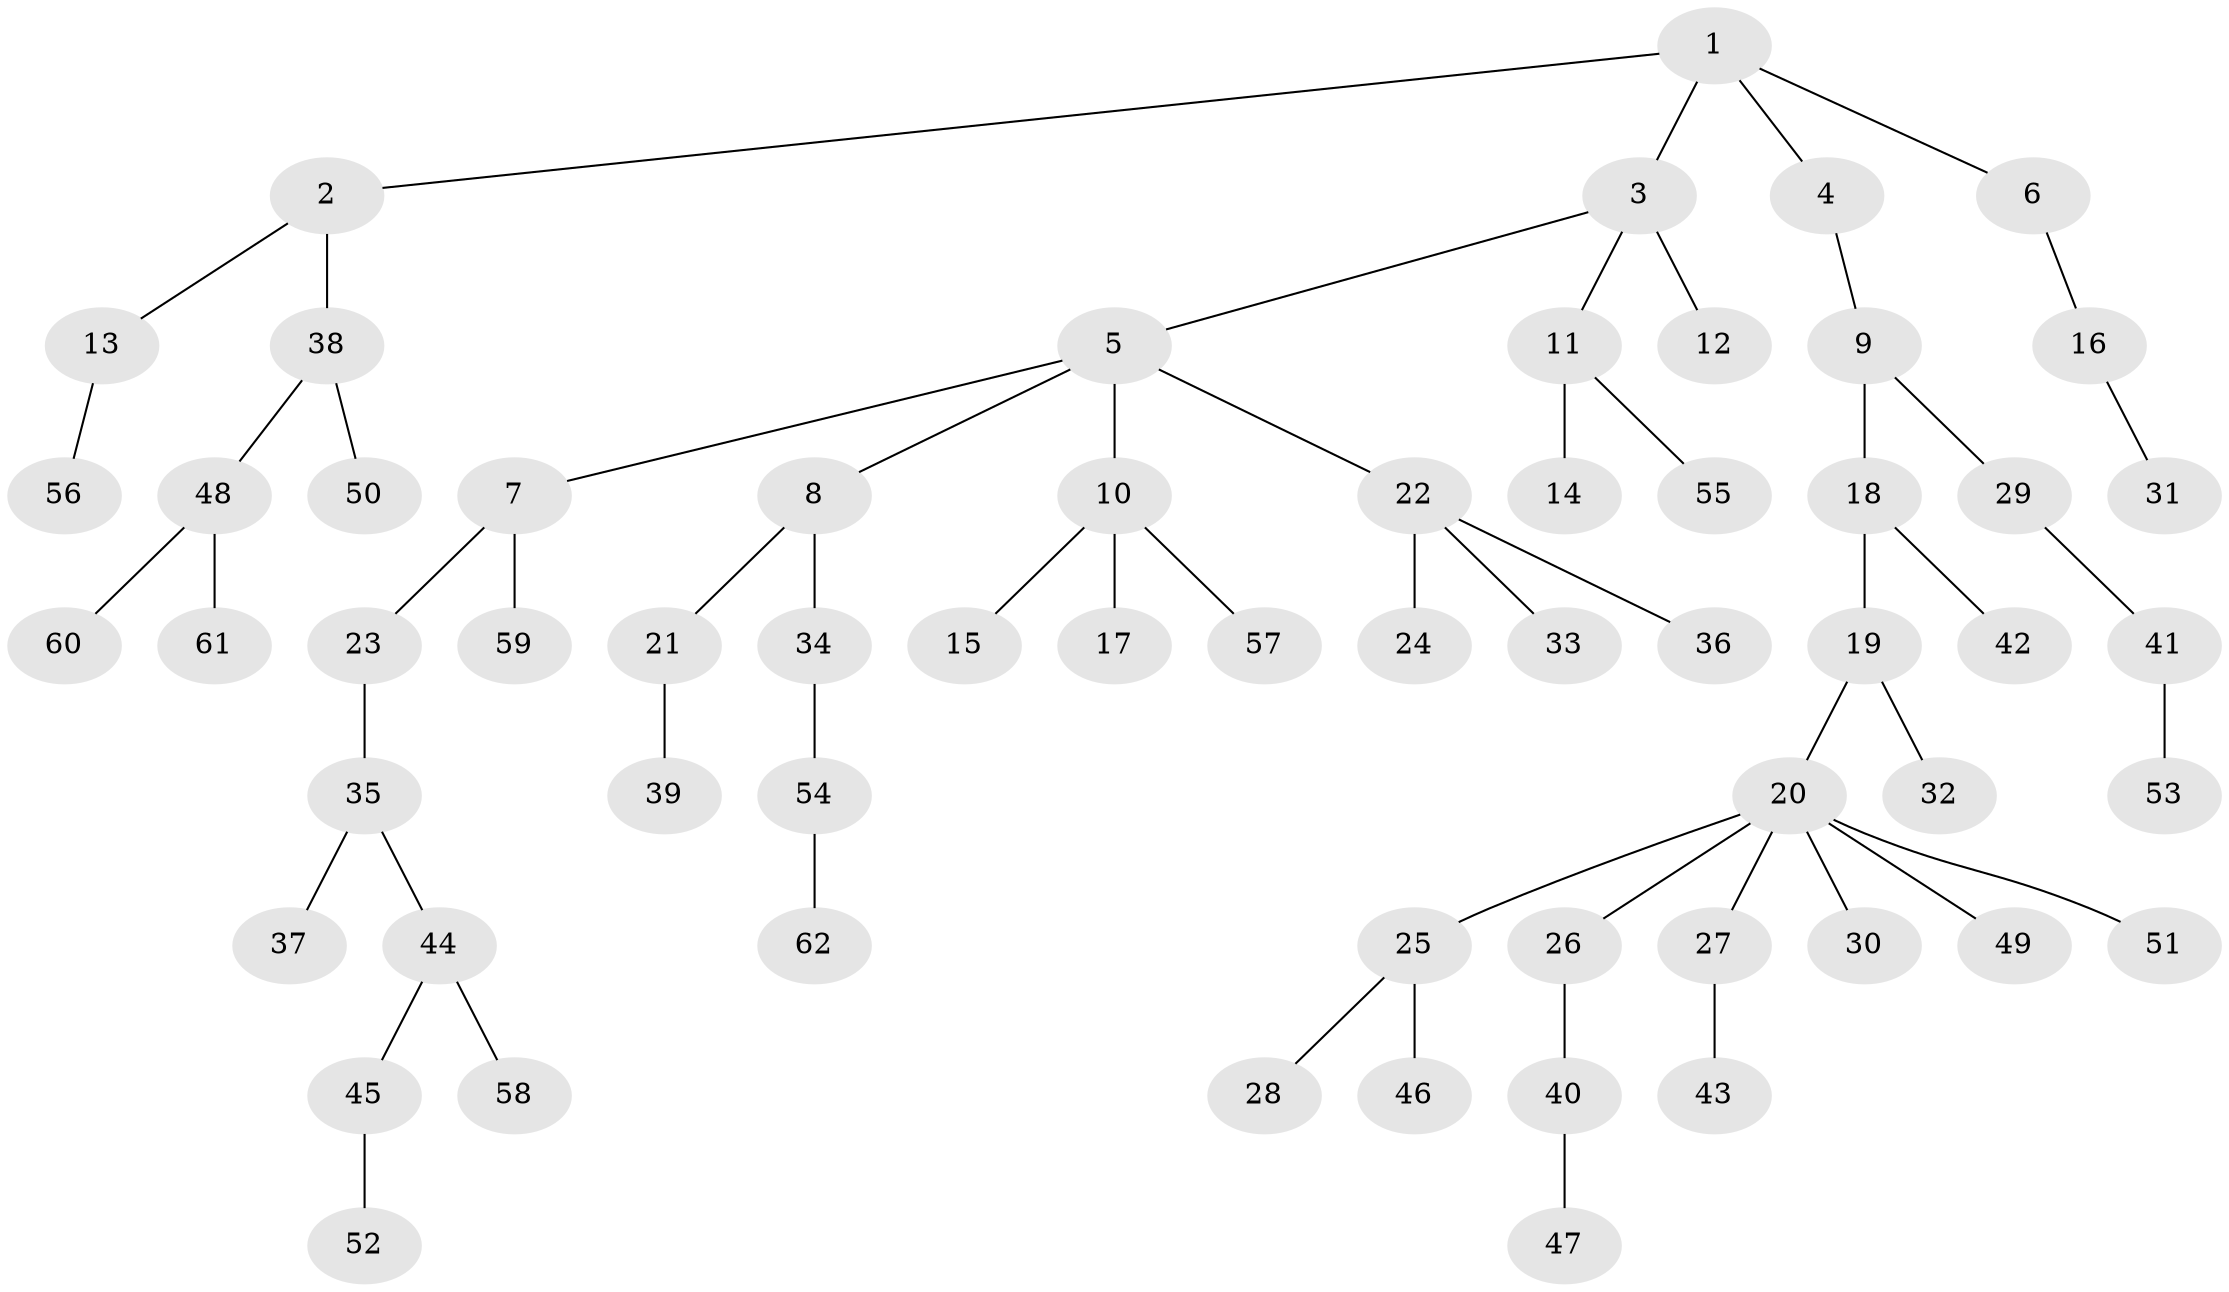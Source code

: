 // coarse degree distribution, {4: 0.05263157894736842, 3: 0.15789473684210525, 2: 0.3684210526315789, 5: 0.02631578947368421, 1: 0.39473684210526316}
// Generated by graph-tools (version 1.1) at 2025/51/03/04/25 22:51:31]
// undirected, 62 vertices, 61 edges
graph export_dot {
  node [color=gray90,style=filled];
  1;
  2;
  3;
  4;
  5;
  6;
  7;
  8;
  9;
  10;
  11;
  12;
  13;
  14;
  15;
  16;
  17;
  18;
  19;
  20;
  21;
  22;
  23;
  24;
  25;
  26;
  27;
  28;
  29;
  30;
  31;
  32;
  33;
  34;
  35;
  36;
  37;
  38;
  39;
  40;
  41;
  42;
  43;
  44;
  45;
  46;
  47;
  48;
  49;
  50;
  51;
  52;
  53;
  54;
  55;
  56;
  57;
  58;
  59;
  60;
  61;
  62;
  1 -- 2;
  1 -- 3;
  1 -- 4;
  1 -- 6;
  2 -- 13;
  2 -- 38;
  3 -- 5;
  3 -- 11;
  3 -- 12;
  4 -- 9;
  5 -- 7;
  5 -- 8;
  5 -- 10;
  5 -- 22;
  6 -- 16;
  7 -- 23;
  7 -- 59;
  8 -- 21;
  8 -- 34;
  9 -- 18;
  9 -- 29;
  10 -- 15;
  10 -- 17;
  10 -- 57;
  11 -- 14;
  11 -- 55;
  13 -- 56;
  16 -- 31;
  18 -- 19;
  18 -- 42;
  19 -- 20;
  19 -- 32;
  20 -- 25;
  20 -- 26;
  20 -- 27;
  20 -- 30;
  20 -- 49;
  20 -- 51;
  21 -- 39;
  22 -- 24;
  22 -- 33;
  22 -- 36;
  23 -- 35;
  25 -- 28;
  25 -- 46;
  26 -- 40;
  27 -- 43;
  29 -- 41;
  34 -- 54;
  35 -- 37;
  35 -- 44;
  38 -- 48;
  38 -- 50;
  40 -- 47;
  41 -- 53;
  44 -- 45;
  44 -- 58;
  45 -- 52;
  48 -- 60;
  48 -- 61;
  54 -- 62;
}
